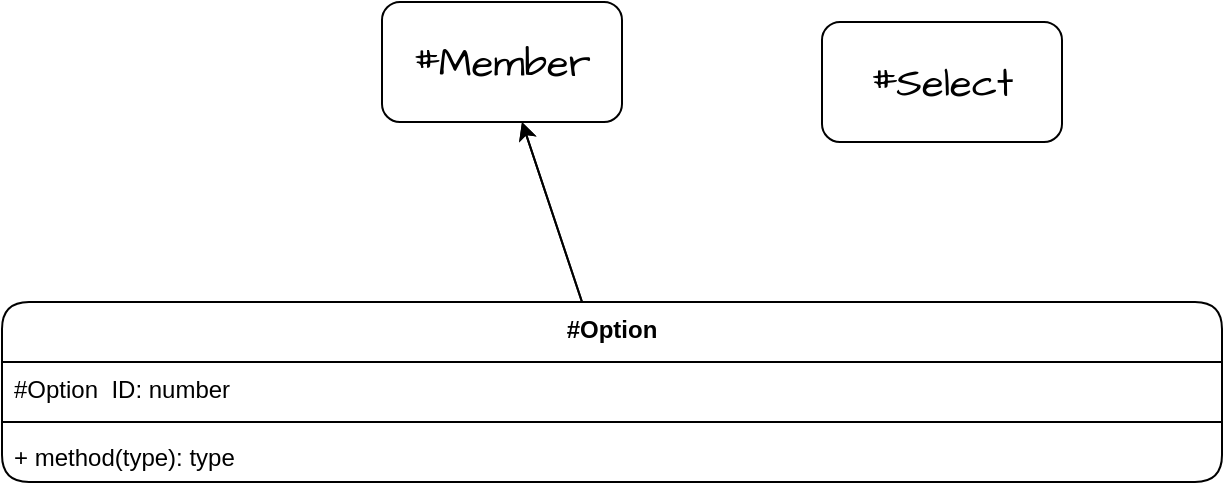 <mxfile linkTarget="_top" scale="1" border="0">
    <diagram id="VBtfsSVdFYba96Hq3yDp" name="Page-1">
        <mxGraphModel dx="849" dy="748" grid="1" gridSize="10" guides="1" tooltips="1" connect="1" arrows="1" fold="1" page="1" pageScale="1" pageWidth="1200" pageHeight="1920" math="1" shadow="0">
            <root>
                <mxCell id="0"/>
                <mxCell id="1" parent="0"/>
                <mxCell id="zuH-RqaZWudu72N7lzAH-9" value="#Select" style="whiteSpace=wrap;html=1;hachureGap=4;fontFamily=Architects Daughter;fontSource=https%3A%2F%2Ffonts.googleapis.com%2Fcss%3Ffamily%3DArchitects%2BDaughter;fontSize=20;rounded=1;" parent="1" vertex="1">
                    <mxGeometry x="490" y="130" width="120" height="60" as="geometry"/>
                </mxCell>
                <mxCell id="zuH-RqaZWudu72N7lzAH-10" value="#Member" style="whiteSpace=wrap;html=1;hachureGap=4;fontFamily=Architects Daughter;fontSource=https%3A%2F%2Ffonts.googleapis.com%2Fcss%3Ffamily%3DArchitects%2BDaughter;fontSize=20;rounded=1;" parent="1" vertex="1">
                    <mxGeometry x="270" y="120" width="120" height="60" as="geometry"/>
                </mxCell>
                <mxCell id="7" value="" style="edgeStyle=none;rounded=1;html=1;" edge="1" parent="1" source="2" target="zuH-RqaZWudu72N7lzAH-10">
                    <mxGeometry relative="1" as="geometry"/>
                </mxCell>
                <mxCell id="10" value="" style="edgeStyle=none;rounded=1;html=1;" edge="1" parent="1" source="2" target="zuH-RqaZWudu72N7lzAH-10">
                    <mxGeometry relative="1" as="geometry"/>
                </mxCell>
                <mxCell id="2" value="#Option" style="swimlane;fontStyle=1;align=center;verticalAlign=top;childLayout=stackLayout;horizontal=1;startSize=30;horizontalStack=0;resizeParent=1;resizeParentMax=0;resizeLast=0;collapsible=1;marginBottom=0;rounded=1;glass=0;shadow=0;" vertex="1" parent="1">
                    <mxGeometry x="80" y="270" width="610" height="90" as="geometry">
                        <mxRectangle x="80" y="270" width="90" height="30" as="alternateBounds"/>
                    </mxGeometry>
                </mxCell>
                <mxCell id="3" value="#Option  ID: number" style="text;strokeColor=none;fillColor=none;align=left;verticalAlign=top;spacingLeft=4;spacingRight=4;overflow=hidden;rotatable=0;points=[[0,0.5],[1,0.5]];portConstraint=eastwest;rounded=1;" vertex="1" parent="2">
                    <mxGeometry y="30" width="610" height="26" as="geometry"/>
                </mxCell>
                <mxCell id="4" value="" style="line;strokeWidth=1;fillColor=none;align=left;verticalAlign=middle;spacingTop=-1;spacingLeft=3;spacingRight=3;rotatable=0;labelPosition=right;points=[];portConstraint=eastwest;strokeColor=inherit;rounded=1;" vertex="1" parent="2">
                    <mxGeometry y="56" width="610" height="8" as="geometry"/>
                </mxCell>
                <mxCell id="5" value="+ method(type): type" style="text;strokeColor=none;fillColor=none;align=left;verticalAlign=top;spacingLeft=4;spacingRight=4;overflow=hidden;rotatable=0;points=[[0,0.5],[1,0.5]];portConstraint=eastwest;rounded=1;" vertex="1" parent="2">
                    <mxGeometry y="64" width="610" height="26" as="geometry"/>
                </mxCell>
            </root>
        </mxGraphModel>
    </diagram>
</mxfile>
